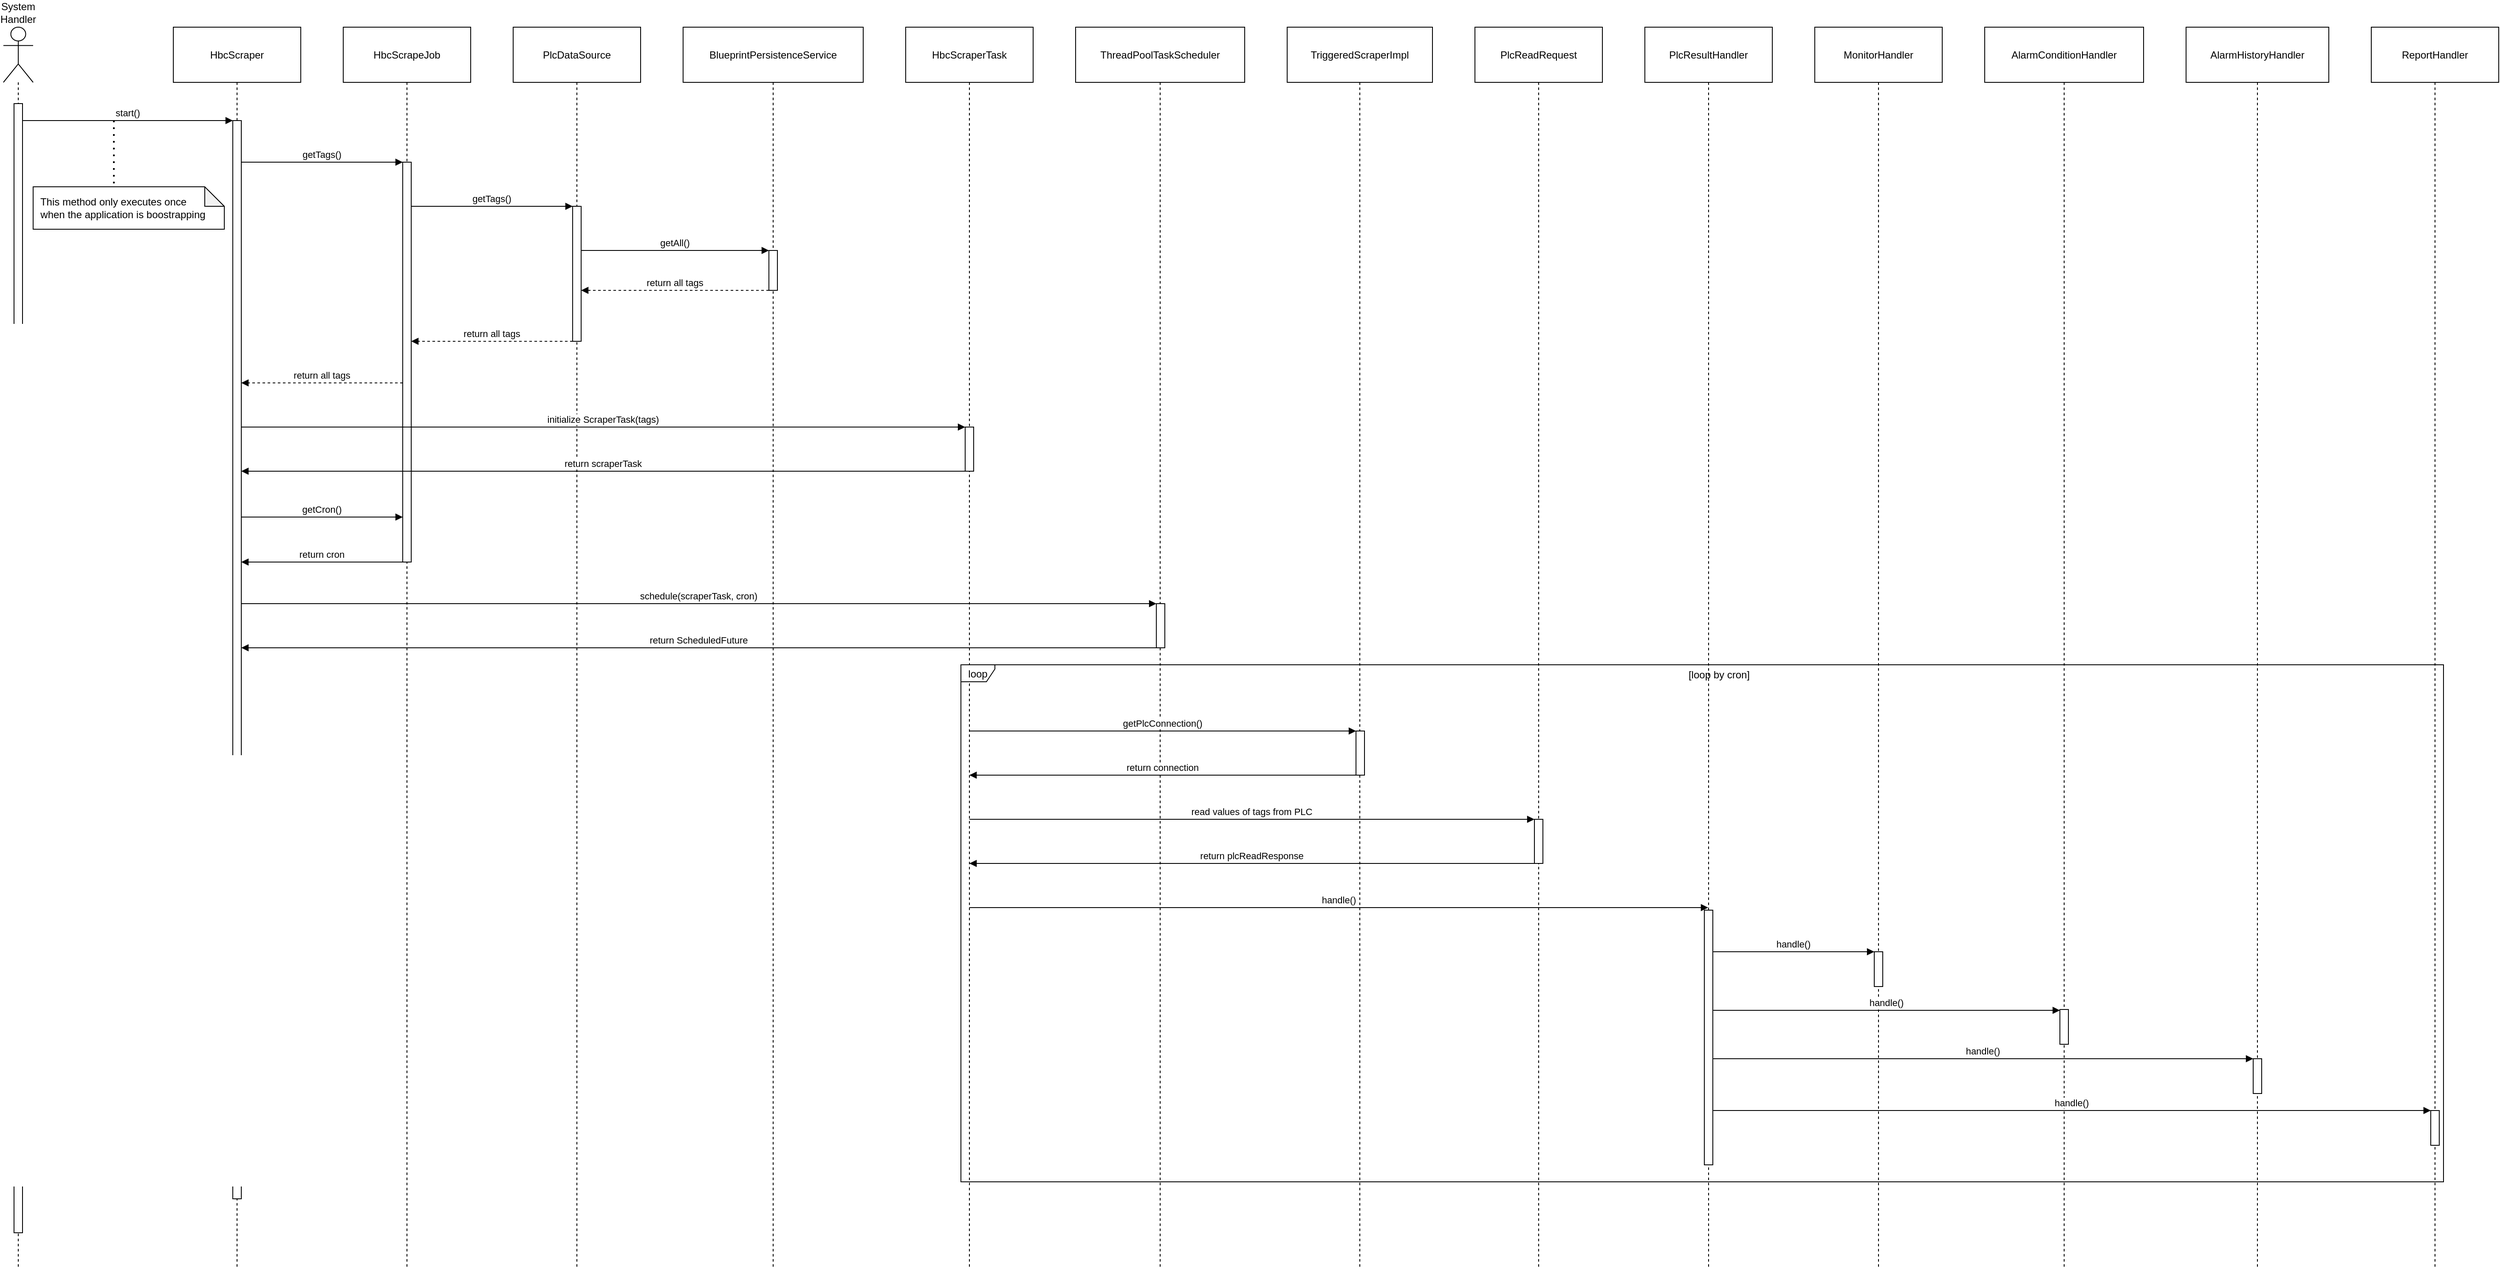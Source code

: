 <mxfile version="23.1.5" type="device">
  <diagram name="Page-1" id="VU7iLqCbRG2ZNxlCxFiA">
    <mxGraphModel dx="6836" dy="5096" grid="1" gridSize="10" guides="1" tooltips="1" connect="1" arrows="1" fold="1" page="1" pageScale="1" pageWidth="850" pageHeight="1100" math="0" shadow="0">
      <root>
        <mxCell id="0" />
        <mxCell id="1" parent="0" />
        <mxCell id="ag36timdUXWH244_NKGV-1" value="System Handler" style="shape=umlLifeline;perimeter=lifelinePerimeter;whiteSpace=wrap;container=1;dropTarget=0;collapsible=0;recursiveResize=0;outlineConnect=0;portConstraint=eastwest;newEdgeStyle={&quot;edgeStyle&quot;:&quot;elbowEdgeStyle&quot;,&quot;elbow&quot;:&quot;vertical&quot;,&quot;curved&quot;:0,&quot;rounded&quot;:0};participant=umlActor;verticalAlign=bottom;labelPosition=center;verticalLabelPosition=top;align=center;size=65;" parent="1" vertex="1">
          <mxGeometry x="20" y="20" width="35" height="1460" as="geometry" />
        </mxCell>
        <mxCell id="1K21a3fxYjs6yK2Ao4-l-3" value="" style="points=[];perimeter=orthogonalPerimeter;outlineConnect=0;targetShapes=umlLifeline;portConstraint=eastwest;newEdgeStyle={&quot;edgeStyle&quot;:&quot;elbowEdgeStyle&quot;,&quot;elbow&quot;:&quot;vertical&quot;,&quot;curved&quot;:0,&quot;rounded&quot;:0}" vertex="1" parent="ag36timdUXWH244_NKGV-1">
          <mxGeometry x="12.5" y="90" width="10" height="1330" as="geometry" />
        </mxCell>
        <mxCell id="ag36timdUXWH244_NKGV-2" value="HbcScraper" style="shape=umlLifeline;perimeter=lifelinePerimeter;whiteSpace=wrap;container=1;dropTarget=0;collapsible=0;recursiveResize=0;outlineConnect=0;portConstraint=eastwest;newEdgeStyle={&quot;edgeStyle&quot;:&quot;elbowEdgeStyle&quot;,&quot;elbow&quot;:&quot;vertical&quot;,&quot;curved&quot;:0,&quot;rounded&quot;:0};size=65;" parent="1" vertex="1">
          <mxGeometry x="220" y="20" width="150" height="1460" as="geometry" />
        </mxCell>
        <mxCell id="ag36timdUXWH244_NKGV-47" value="" style="points=[];perimeter=orthogonalPerimeter;outlineConnect=0;targetShapes=umlLifeline;portConstraint=eastwest;newEdgeStyle={&quot;edgeStyle&quot;:&quot;elbowEdgeStyle&quot;,&quot;elbow&quot;:&quot;vertical&quot;,&quot;curved&quot;:0,&quot;rounded&quot;:0}" parent="ag36timdUXWH244_NKGV-2" vertex="1">
          <mxGeometry x="70" y="110" width="10" height="1270" as="geometry" />
        </mxCell>
        <mxCell id="ag36timdUXWH244_NKGV-3" value="HbcScrapeJob" style="shape=umlLifeline;perimeter=lifelinePerimeter;whiteSpace=wrap;container=1;dropTarget=0;collapsible=0;recursiveResize=0;outlineConnect=0;portConstraint=eastwest;newEdgeStyle={&quot;edgeStyle&quot;:&quot;elbowEdgeStyle&quot;,&quot;elbow&quot;:&quot;vertical&quot;,&quot;curved&quot;:0,&quot;rounded&quot;:0};size=65;" parent="1" vertex="1">
          <mxGeometry x="420" y="20" width="150" height="1460" as="geometry" />
        </mxCell>
        <mxCell id="ag36timdUXWH244_NKGV-4" value="" style="points=[];perimeter=orthogonalPerimeter;outlineConnect=0;targetShapes=umlLifeline;portConstraint=eastwest;newEdgeStyle={&quot;edgeStyle&quot;:&quot;elbowEdgeStyle&quot;,&quot;elbow&quot;:&quot;vertical&quot;,&quot;curved&quot;:0,&quot;rounded&quot;:0}" parent="ag36timdUXWH244_NKGV-3" vertex="1">
          <mxGeometry x="70" y="159" width="10" height="471" as="geometry" />
        </mxCell>
        <mxCell id="ag36timdUXWH244_NKGV-6" value="PlcDataSource" style="shape=umlLifeline;perimeter=lifelinePerimeter;whiteSpace=wrap;container=1;dropTarget=0;collapsible=0;recursiveResize=0;outlineConnect=0;portConstraint=eastwest;newEdgeStyle={&quot;edgeStyle&quot;:&quot;elbowEdgeStyle&quot;,&quot;elbow&quot;:&quot;vertical&quot;,&quot;curved&quot;:0,&quot;rounded&quot;:0};size=65;" parent="1" vertex="1">
          <mxGeometry x="620" y="20" width="150" height="1460" as="geometry" />
        </mxCell>
        <mxCell id="ag36timdUXWH244_NKGV-7" value="" style="points=[];perimeter=orthogonalPerimeter;outlineConnect=0;targetShapes=umlLifeline;portConstraint=eastwest;newEdgeStyle={&quot;edgeStyle&quot;:&quot;elbowEdgeStyle&quot;,&quot;elbow&quot;:&quot;vertical&quot;,&quot;curved&quot;:0,&quot;rounded&quot;:0}" parent="ag36timdUXWH244_NKGV-6" vertex="1">
          <mxGeometry x="70" y="211" width="10" height="159" as="geometry" />
        </mxCell>
        <mxCell id="ag36timdUXWH244_NKGV-8" value="BlueprintPersistenceService" style="shape=umlLifeline;perimeter=lifelinePerimeter;whiteSpace=wrap;container=1;dropTarget=0;collapsible=0;recursiveResize=0;outlineConnect=0;portConstraint=eastwest;newEdgeStyle={&quot;edgeStyle&quot;:&quot;elbowEdgeStyle&quot;,&quot;elbow&quot;:&quot;vertical&quot;,&quot;curved&quot;:0,&quot;rounded&quot;:0};size=65;" parent="1" vertex="1">
          <mxGeometry x="820" y="20" width="212" height="1460" as="geometry" />
        </mxCell>
        <mxCell id="ag36timdUXWH244_NKGV-9" value="" style="points=[];perimeter=orthogonalPerimeter;outlineConnect=0;targetShapes=umlLifeline;portConstraint=eastwest;newEdgeStyle={&quot;edgeStyle&quot;:&quot;elbowEdgeStyle&quot;,&quot;elbow&quot;:&quot;vertical&quot;,&quot;curved&quot;:0,&quot;rounded&quot;:0}" parent="ag36timdUXWH244_NKGV-8" vertex="1">
          <mxGeometry x="101" y="263" width="10" height="47" as="geometry" />
        </mxCell>
        <mxCell id="ag36timdUXWH244_NKGV-10" value="HbcScraperTask" style="shape=umlLifeline;perimeter=lifelinePerimeter;whiteSpace=wrap;container=1;dropTarget=0;collapsible=0;recursiveResize=0;outlineConnect=0;portConstraint=eastwest;newEdgeStyle={&quot;edgeStyle&quot;:&quot;elbowEdgeStyle&quot;,&quot;elbow&quot;:&quot;vertical&quot;,&quot;curved&quot;:0,&quot;rounded&quot;:0};size=65;" parent="1" vertex="1">
          <mxGeometry x="1082" y="20" width="150" height="1460" as="geometry" />
        </mxCell>
        <mxCell id="ag36timdUXWH244_NKGV-11" value="" style="points=[];perimeter=orthogonalPerimeter;outlineConnect=0;targetShapes=umlLifeline;portConstraint=eastwest;newEdgeStyle={&quot;edgeStyle&quot;:&quot;elbowEdgeStyle&quot;,&quot;elbow&quot;:&quot;vertical&quot;,&quot;curved&quot;:0,&quot;rounded&quot;:0}" parent="ag36timdUXWH244_NKGV-10" vertex="1">
          <mxGeometry x="70" y="471" width="10" height="52" as="geometry" />
        </mxCell>
        <mxCell id="ag36timdUXWH244_NKGV-12" value="ThreadPoolTaskScheduler" style="shape=umlLifeline;perimeter=lifelinePerimeter;whiteSpace=wrap;container=1;dropTarget=0;collapsible=0;recursiveResize=0;outlineConnect=0;portConstraint=eastwest;newEdgeStyle={&quot;edgeStyle&quot;:&quot;elbowEdgeStyle&quot;,&quot;elbow&quot;:&quot;vertical&quot;,&quot;curved&quot;:0,&quot;rounded&quot;:0};size=65;" parent="1" vertex="1">
          <mxGeometry x="1282" y="20" width="199" height="1460" as="geometry" />
        </mxCell>
        <mxCell id="ag36timdUXWH244_NKGV-13" value="" style="points=[];perimeter=orthogonalPerimeter;outlineConnect=0;targetShapes=umlLifeline;portConstraint=eastwest;newEdgeStyle={&quot;edgeStyle&quot;:&quot;elbowEdgeStyle&quot;,&quot;elbow&quot;:&quot;vertical&quot;,&quot;curved&quot;:0,&quot;rounded&quot;:0}" parent="ag36timdUXWH244_NKGV-12" vertex="1">
          <mxGeometry x="95" y="679" width="10" height="52" as="geometry" />
        </mxCell>
        <mxCell id="ag36timdUXWH244_NKGV-14" value="TriggeredScraperImpl" style="shape=umlLifeline;perimeter=lifelinePerimeter;whiteSpace=wrap;container=1;dropTarget=0;collapsible=0;recursiveResize=0;outlineConnect=0;portConstraint=eastwest;newEdgeStyle={&quot;edgeStyle&quot;:&quot;elbowEdgeStyle&quot;,&quot;elbow&quot;:&quot;vertical&quot;,&quot;curved&quot;:0,&quot;rounded&quot;:0};size=65;" parent="1" vertex="1">
          <mxGeometry x="1531" y="20" width="171" height="1460" as="geometry" />
        </mxCell>
        <mxCell id="ag36timdUXWH244_NKGV-15" value="" style="points=[];perimeter=orthogonalPerimeter;outlineConnect=0;targetShapes=umlLifeline;portConstraint=eastwest;newEdgeStyle={&quot;edgeStyle&quot;:&quot;elbowEdgeStyle&quot;,&quot;elbow&quot;:&quot;vertical&quot;,&quot;curved&quot;:0,&quot;rounded&quot;:0}" parent="ag36timdUXWH244_NKGV-14" vertex="1">
          <mxGeometry x="81" y="829" width="10" height="52" as="geometry" />
        </mxCell>
        <mxCell id="ag36timdUXWH244_NKGV-16" value="PlcReadRequest" style="shape=umlLifeline;perimeter=lifelinePerimeter;whiteSpace=wrap;container=1;dropTarget=0;collapsible=0;recursiveResize=0;outlineConnect=0;portConstraint=eastwest;newEdgeStyle={&quot;edgeStyle&quot;:&quot;elbowEdgeStyle&quot;,&quot;elbow&quot;:&quot;vertical&quot;,&quot;curved&quot;:0,&quot;rounded&quot;:0};size=65;" parent="1" vertex="1">
          <mxGeometry x="1752" y="20" width="150" height="1460" as="geometry" />
        </mxCell>
        <mxCell id="ag36timdUXWH244_NKGV-17" value="" style="points=[];perimeter=orthogonalPerimeter;outlineConnect=0;targetShapes=umlLifeline;portConstraint=eastwest;newEdgeStyle={&quot;edgeStyle&quot;:&quot;elbowEdgeStyle&quot;,&quot;elbow&quot;:&quot;vertical&quot;,&quot;curved&quot;:0,&quot;rounded&quot;:0}" parent="ag36timdUXWH244_NKGV-16" vertex="1">
          <mxGeometry x="70" y="933" width="10" height="52" as="geometry" />
        </mxCell>
        <mxCell id="ag36timdUXWH244_NKGV-18" value="PlcResultHandler" style="shape=umlLifeline;perimeter=lifelinePerimeter;whiteSpace=wrap;container=1;dropTarget=0;collapsible=0;recursiveResize=0;outlineConnect=0;portConstraint=eastwest;newEdgeStyle={&quot;edgeStyle&quot;:&quot;elbowEdgeStyle&quot;,&quot;elbow&quot;:&quot;vertical&quot;,&quot;curved&quot;:0,&quot;rounded&quot;:0};size=65;" parent="1" vertex="1">
          <mxGeometry x="1952" y="20" width="150" height="1460" as="geometry" />
        </mxCell>
        <mxCell id="ag36timdUXWH244_NKGV-19" value="MonitorHandler" style="shape=umlLifeline;perimeter=lifelinePerimeter;whiteSpace=wrap;container=1;dropTarget=0;collapsible=0;recursiveResize=0;outlineConnect=0;portConstraint=eastwest;newEdgeStyle={&quot;edgeStyle&quot;:&quot;elbowEdgeStyle&quot;,&quot;elbow&quot;:&quot;vertical&quot;,&quot;curved&quot;:0,&quot;rounded&quot;:0};size=65;" parent="1" vertex="1">
          <mxGeometry x="2152" y="20" width="150" height="1460" as="geometry" />
        </mxCell>
        <mxCell id="ag36timdUXWH244_NKGV-20" value="AlarmConditionHandler" style="shape=umlLifeline;perimeter=lifelinePerimeter;whiteSpace=wrap;container=1;dropTarget=0;collapsible=0;recursiveResize=0;outlineConnect=0;portConstraint=eastwest;newEdgeStyle={&quot;edgeStyle&quot;:&quot;elbowEdgeStyle&quot;,&quot;elbow&quot;:&quot;vertical&quot;,&quot;curved&quot;:0,&quot;rounded&quot;:0};size=65;" parent="1" vertex="1">
          <mxGeometry x="2352" y="20" width="187" height="1460" as="geometry" />
        </mxCell>
        <mxCell id="ag36timdUXWH244_NKGV-21" value="AlarmHistoryHandler" style="shape=umlLifeline;perimeter=lifelinePerimeter;whiteSpace=wrap;container=1;dropTarget=0;collapsible=0;recursiveResize=0;outlineConnect=0;portConstraint=eastwest;newEdgeStyle={&quot;edgeStyle&quot;:&quot;elbowEdgeStyle&quot;,&quot;elbow&quot;:&quot;vertical&quot;,&quot;curved&quot;:0,&quot;rounded&quot;:0};size=65;" parent="1" vertex="1">
          <mxGeometry x="2589" y="20" width="168" height="1460" as="geometry" />
        </mxCell>
        <mxCell id="ag36timdUXWH244_NKGV-52" value="" style="points=[];perimeter=orthogonalPerimeter;outlineConnect=0;targetShapes=umlLifeline;portConstraint=eastwest;newEdgeStyle={&quot;edgeStyle&quot;:&quot;elbowEdgeStyle&quot;,&quot;elbow&quot;:&quot;vertical&quot;,&quot;curved&quot;:0,&quot;rounded&quot;:0}" parent="ag36timdUXWH244_NKGV-21" vertex="1">
          <mxGeometry x="79" y="1215" width="10" height="41" as="geometry" />
        </mxCell>
        <mxCell id="ag36timdUXWH244_NKGV-22" value="ReportHandler" style="shape=umlLifeline;perimeter=lifelinePerimeter;whiteSpace=wrap;container=1;dropTarget=0;collapsible=0;recursiveResize=0;outlineConnect=0;portConstraint=eastwest;newEdgeStyle={&quot;edgeStyle&quot;:&quot;elbowEdgeStyle&quot;,&quot;elbow&quot;:&quot;vertical&quot;,&quot;curved&quot;:0,&quot;rounded&quot;:0};size=65;" parent="1" vertex="1">
          <mxGeometry x="2807" y="20" width="150" height="1460" as="geometry" />
        </mxCell>
        <mxCell id="ag36timdUXWH244_NKGV-53" value="" style="points=[];perimeter=orthogonalPerimeter;outlineConnect=0;targetShapes=umlLifeline;portConstraint=eastwest;newEdgeStyle={&quot;edgeStyle&quot;:&quot;elbowEdgeStyle&quot;,&quot;elbow&quot;:&quot;vertical&quot;,&quot;curved&quot;:0,&quot;rounded&quot;:0}" parent="ag36timdUXWH244_NKGV-22" vertex="1">
          <mxGeometry x="70" y="1276" width="10" height="41" as="geometry" />
        </mxCell>
        <mxCell id="ag36timdUXWH244_NKGV-23" value="loop" style="shape=umlFrame;pointerEvents=0;dropTarget=0;strokeColor=#000000;height=20;width=40" parent="1" vertex="1">
          <mxGeometry x="1147" y="771" width="1745" height="609" as="geometry" />
        </mxCell>
        <mxCell id="ag36timdUXWH244_NKGV-24" value="[loop by cron]" style="text;strokeColor=none;fillColor=none;align=center;verticalAlign=middle;whiteSpace=wrap;" parent="ag36timdUXWH244_NKGV-23" vertex="1">
          <mxGeometry x="40" width="1705" height="23.696" as="geometry" />
        </mxCell>
        <mxCell id="ag36timdUXWH244_NKGV-25" value="start()" style="verticalAlign=bottom;endArrow=block;edgeStyle=elbowEdgeStyle;elbow=vertical;curved=0;rounded=0;" parent="1" edge="1" source="1K21a3fxYjs6yK2Ao4-l-3">
          <mxGeometry relative="1" as="geometry">
            <Array as="points">
              <mxPoint x="205" y="130" />
            </Array>
            <mxPoint x="37.889" y="130" as="sourcePoint" />
            <mxPoint x="290" y="130" as="targetPoint" />
          </mxGeometry>
        </mxCell>
        <mxCell id="ag36timdUXWH244_NKGV-26" value="getTags()" style="verticalAlign=bottom;endArrow=block;edgeStyle=elbowEdgeStyle;elbow=vertical;curved=0;rounded=0;" parent="1" source="ag36timdUXWH244_NKGV-47" target="ag36timdUXWH244_NKGV-4" edge="1">
          <mxGeometry relative="1" as="geometry">
            <Array as="points">
              <mxPoint x="408" y="179" />
            </Array>
          </mxGeometry>
        </mxCell>
        <mxCell id="ag36timdUXWH244_NKGV-27" value="getTags()" style="verticalAlign=bottom;endArrow=block;edgeStyle=elbowEdgeStyle;elbow=vertical;curved=0;rounded=0;" parent="1" source="ag36timdUXWH244_NKGV-4" target="ag36timdUXWH244_NKGV-7" edge="1">
          <mxGeometry relative="1" as="geometry">
            <Array as="points">
              <mxPoint x="608" y="231" />
            </Array>
          </mxGeometry>
        </mxCell>
        <mxCell id="ag36timdUXWH244_NKGV-28" value="getAll()" style="verticalAlign=bottom;endArrow=block;edgeStyle=elbowEdgeStyle;elbow=vertical;curved=0;rounded=0;" parent="1" source="ag36timdUXWH244_NKGV-7" target="ag36timdUXWH244_NKGV-9" edge="1">
          <mxGeometry relative="1" as="geometry">
            <Array as="points">
              <mxPoint x="823" y="283" />
            </Array>
          </mxGeometry>
        </mxCell>
        <mxCell id="ag36timdUXWH244_NKGV-29" value="return all tags" style="verticalAlign=bottom;endArrow=block;edgeStyle=elbowEdgeStyle;elbow=vertical;curved=0;rounded=0;dashed=1;" parent="1" source="ag36timdUXWH244_NKGV-9" target="ag36timdUXWH244_NKGV-7" edge="1">
          <mxGeometry relative="1" as="geometry">
            <Array as="points">
              <mxPoint x="821" y="330" />
            </Array>
            <mxPoint x="926" y="325" as="sourcePoint" />
            <mxPoint x="700" y="372" as="targetPoint" />
          </mxGeometry>
        </mxCell>
        <mxCell id="ag36timdUXWH244_NKGV-30" value="return all tags" style="verticalAlign=bottom;endArrow=block;edgeStyle=elbowEdgeStyle;elbow=vertical;curved=0;rounded=0;dashed=1;" parent="1" edge="1">
          <mxGeometry relative="1" as="geometry">
            <Array as="points">
              <mxPoint x="605" y="390" />
            </Array>
            <mxPoint x="690" y="390" as="sourcePoint" />
            <mxPoint x="500" y="390" as="targetPoint" />
          </mxGeometry>
        </mxCell>
        <mxCell id="ag36timdUXWH244_NKGV-31" value="return all tags" style="verticalAlign=bottom;endArrow=block;edgeStyle=elbowEdgeStyle;elbow=vertical;curved=0;rounded=0;dashed=1;" parent="1" source="ag36timdUXWH244_NKGV-4" target="ag36timdUXWH244_NKGV-47" edge="1">
          <mxGeometry relative="1" as="geometry">
            <Array as="points">
              <mxPoint x="405" y="439" />
            </Array>
          </mxGeometry>
        </mxCell>
        <mxCell id="ag36timdUXWH244_NKGV-32" value="initialize ScraperTask(tags)" style="verticalAlign=bottom;endArrow=block;edgeStyle=elbowEdgeStyle;elbow=vertical;curved=0;rounded=0;" parent="1" source="ag36timdUXWH244_NKGV-47" target="ag36timdUXWH244_NKGV-11" edge="1">
          <mxGeometry relative="1" as="geometry">
            <Array as="points">
              <mxPoint x="739" y="491" />
            </Array>
          </mxGeometry>
        </mxCell>
        <mxCell id="ag36timdUXWH244_NKGV-33" value="return scraperTask" style="verticalAlign=bottom;endArrow=block;edgeStyle=elbowEdgeStyle;elbow=vertical;curved=0;rounded=0;" parent="1" source="ag36timdUXWH244_NKGV-11" target="ag36timdUXWH244_NKGV-47" edge="1">
          <mxGeometry relative="1" as="geometry">
            <Array as="points">
              <mxPoint x="736" y="543" />
            </Array>
          </mxGeometry>
        </mxCell>
        <mxCell id="ag36timdUXWH244_NKGV-34" value="getCron()" style="verticalAlign=bottom;endArrow=block;edgeStyle=elbowEdgeStyle;elbow=vertical;curved=0;rounded=0;" parent="1" edge="1">
          <mxGeometry relative="1" as="geometry">
            <Array as="points">
              <mxPoint x="408" y="597" />
            </Array>
            <mxPoint x="300" y="597" as="sourcePoint" />
            <mxPoint x="490" y="597" as="targetPoint" />
          </mxGeometry>
        </mxCell>
        <mxCell id="ag36timdUXWH244_NKGV-35" value="return cron" style="verticalAlign=bottom;endArrow=block;edgeStyle=elbowEdgeStyle;elbow=vertical;curved=0;rounded=0;" parent="1" edge="1">
          <mxGeometry relative="1" as="geometry">
            <Array as="points">
              <mxPoint x="405" y="650" />
            </Array>
            <mxPoint x="490" y="650" as="sourcePoint" />
            <mxPoint x="300" y="650" as="targetPoint" />
          </mxGeometry>
        </mxCell>
        <mxCell id="ag36timdUXWH244_NKGV-36" value="schedule(scraperTask, cron)" style="verticalAlign=bottom;endArrow=block;edgeStyle=elbowEdgeStyle;elbow=vertical;curved=0;rounded=0;" parent="1" source="ag36timdUXWH244_NKGV-47" target="ag36timdUXWH244_NKGV-13" edge="1">
          <mxGeometry relative="1" as="geometry">
            <Array as="points">
              <mxPoint x="851" y="699" />
            </Array>
          </mxGeometry>
        </mxCell>
        <mxCell id="ag36timdUXWH244_NKGV-37" value="return ScheduledFuture" style="verticalAlign=bottom;endArrow=block;edgeStyle=elbowEdgeStyle;elbow=vertical;curved=0;rounded=0;" parent="1" source="ag36timdUXWH244_NKGV-13" target="ag36timdUXWH244_NKGV-47" edge="1">
          <mxGeometry relative="1" as="geometry">
            <Array as="points">
              <mxPoint x="848" y="751" />
            </Array>
          </mxGeometry>
        </mxCell>
        <mxCell id="ag36timdUXWH244_NKGV-38" value="getPlcConnection()" style="verticalAlign=bottom;endArrow=block;edgeStyle=elbowEdgeStyle;elbow=vertical;curved=0;rounded=0;" parent="1" source="ag36timdUXWH244_NKGV-10" target="ag36timdUXWH244_NKGV-15" edge="1">
          <mxGeometry relative="1" as="geometry">
            <Array as="points">
              <mxPoint x="1397" y="849" />
            </Array>
          </mxGeometry>
        </mxCell>
        <mxCell id="ag36timdUXWH244_NKGV-39" value="return connection" style="verticalAlign=bottom;endArrow=block;edgeStyle=elbowEdgeStyle;elbow=vertical;curved=0;rounded=0;" parent="1" source="ag36timdUXWH244_NKGV-15" target="ag36timdUXWH244_NKGV-10" edge="1">
          <mxGeometry relative="1" as="geometry">
            <Array as="points">
              <mxPoint x="1394" y="901" />
            </Array>
          </mxGeometry>
        </mxCell>
        <mxCell id="ag36timdUXWH244_NKGV-40" value="read values of tags from PLC" style="verticalAlign=bottom;endArrow=block;edgeStyle=elbowEdgeStyle;elbow=vertical;curved=0;rounded=0;" parent="1" source="ag36timdUXWH244_NKGV-10" target="ag36timdUXWH244_NKGV-17" edge="1">
          <mxGeometry relative="1" as="geometry">
            <Array as="points">
              <mxPoint x="1502" y="953" />
            </Array>
          </mxGeometry>
        </mxCell>
        <mxCell id="ag36timdUXWH244_NKGV-41" value="return plcReadResponse" style="verticalAlign=bottom;endArrow=block;edgeStyle=elbowEdgeStyle;elbow=vertical;curved=0;rounded=0;" parent="1" source="ag36timdUXWH244_NKGV-17" target="ag36timdUXWH244_NKGV-10" edge="1">
          <mxGeometry relative="1" as="geometry">
            <Array as="points">
              <mxPoint x="1500" y="1005" />
            </Array>
          </mxGeometry>
        </mxCell>
        <mxCell id="ag36timdUXWH244_NKGV-42" value="handle()" style="verticalAlign=bottom;endArrow=block;edgeStyle=elbowEdgeStyle;elbow=vertical;curved=0;rounded=0;" parent="1" source="ag36timdUXWH244_NKGV-10" target="ag36timdUXWH244_NKGV-18" edge="1">
          <mxGeometry relative="1" as="geometry">
            <Array as="points">
              <mxPoint x="1602" y="1057" />
            </Array>
          </mxGeometry>
        </mxCell>
        <mxCell id="ag36timdUXWH244_NKGV-43" value="handle()" style="verticalAlign=bottom;endArrow=block;edgeStyle=elbowEdgeStyle;elbow=vertical;curved=0;rounded=0;" parent="1" source="ag36timdUXWH244_NKGV-48" target="ag36timdUXWH244_NKGV-50" edge="1">
          <mxGeometry relative="1" as="geometry">
            <Array as="points">
              <mxPoint x="2140" y="1109" />
            </Array>
          </mxGeometry>
        </mxCell>
        <mxCell id="ag36timdUXWH244_NKGV-44" value="handle()" style="verticalAlign=bottom;endArrow=block;edgeStyle=elbowEdgeStyle;elbow=vertical;curved=0;rounded=0;" parent="1" target="ag36timdUXWH244_NKGV-51" edge="1">
          <mxGeometry relative="1" as="geometry">
            <Array as="points">
              <mxPoint x="2249" y="1178" />
            </Array>
            <mxPoint x="2032" y="1178" as="sourcePoint" />
            <mxPoint x="2445" y="1178" as="targetPoint" />
          </mxGeometry>
        </mxCell>
        <mxCell id="ag36timdUXWH244_NKGV-45" value="handle()" style="verticalAlign=bottom;endArrow=block;edgeStyle=elbowEdgeStyle;elbow=vertical;curved=0;rounded=0;" parent="1" edge="1">
          <mxGeometry relative="1" as="geometry">
            <Array as="points">
              <mxPoint x="2363" y="1235" />
            </Array>
            <mxPoint x="2032" y="1235" as="sourcePoint" />
            <mxPoint x="2668" y="1235" as="targetPoint" />
          </mxGeometry>
        </mxCell>
        <mxCell id="ag36timdUXWH244_NKGV-46" value="handle()" style="verticalAlign=bottom;endArrow=block;edgeStyle=elbowEdgeStyle;elbow=vertical;curved=0;rounded=0;" parent="1" source="ag36timdUXWH244_NKGV-48" edge="1">
          <mxGeometry relative="1" as="geometry">
            <Array as="points">
              <mxPoint x="2467" y="1296" />
            </Array>
            <mxPoint x="2032" y="1296" as="sourcePoint" />
            <mxPoint x="2877" y="1296" as="targetPoint" />
          </mxGeometry>
        </mxCell>
        <mxCell id="ag36timdUXWH244_NKGV-48" value="" style="points=[];perimeter=orthogonalPerimeter;outlineConnect=0;targetShapes=umlLifeline;portConstraint=eastwest;newEdgeStyle={&quot;edgeStyle&quot;:&quot;elbowEdgeStyle&quot;,&quot;elbow&quot;:&quot;vertical&quot;,&quot;curved&quot;:0,&quot;rounded&quot;:0}" parent="1" vertex="1">
          <mxGeometry x="2022" y="1060" width="10" height="300" as="geometry" />
        </mxCell>
        <mxCell id="ag36timdUXWH244_NKGV-50" value="" style="points=[];perimeter=orthogonalPerimeter;outlineConnect=0;targetShapes=umlLifeline;portConstraint=eastwest;newEdgeStyle={&quot;edgeStyle&quot;:&quot;elbowEdgeStyle&quot;,&quot;elbow&quot;:&quot;vertical&quot;,&quot;curved&quot;:0,&quot;rounded&quot;:0}" parent="1" vertex="1">
          <mxGeometry x="2222" y="1109" width="10" height="41" as="geometry" />
        </mxCell>
        <mxCell id="ag36timdUXWH244_NKGV-51" value="" style="points=[];perimeter=orthogonalPerimeter;outlineConnect=0;targetShapes=umlLifeline;portConstraint=eastwest;newEdgeStyle={&quot;edgeStyle&quot;:&quot;elbowEdgeStyle&quot;,&quot;elbow&quot;:&quot;vertical&quot;,&quot;curved&quot;:0,&quot;rounded&quot;:0}" parent="1" vertex="1">
          <mxGeometry x="2440.5" y="1177" width="10" height="41" as="geometry" />
        </mxCell>
        <mxCell id="1K21a3fxYjs6yK2Ao4-l-4" value="&lt;span style=&quot;text-wrap: nowrap;&quot;&gt;&amp;nbsp; This method only executes once&lt;br&gt;&amp;nbsp; when the application is boostrapping&lt;/span&gt;" style="shape=note;whiteSpace=wrap;html=1;backgroundOutline=1;darkOpacity=0.05;verticalAlign=middle;align=left;size=23;" vertex="1" parent="1">
          <mxGeometry x="55" y="208" width="225" height="50" as="geometry" />
        </mxCell>
        <mxCell id="1K21a3fxYjs6yK2Ao4-l-5" value="" style="endArrow=none;dashed=1;html=1;dashPattern=1 3;strokeWidth=2;rounded=0;entryX=0.5;entryY=0;entryDx=0;entryDy=0;entryPerimeter=0;" edge="1" parent="1">
          <mxGeometry width="50" height="50" relative="1" as="geometry">
            <mxPoint x="150" y="130" as="sourcePoint" />
            <mxPoint x="150" y="208" as="targetPoint" />
          </mxGeometry>
        </mxCell>
      </root>
    </mxGraphModel>
  </diagram>
</mxfile>
